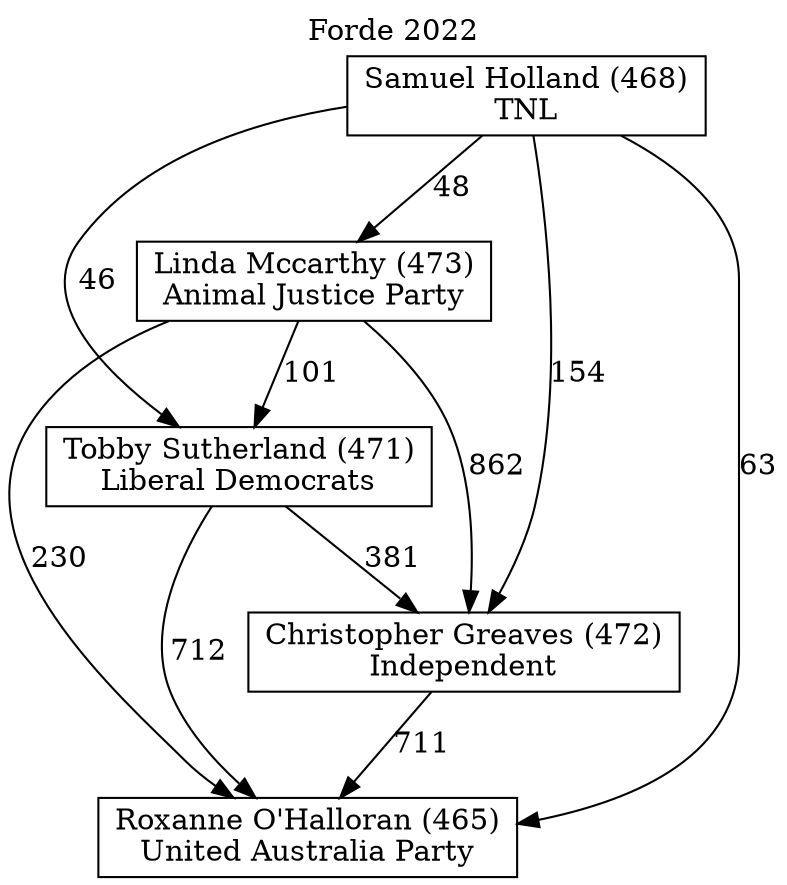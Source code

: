 // House preference flow
digraph "Roxanne O'Halloran (465)_Forde_2022" {
	graph [label="Forde 2022" labelloc=t mclimit=10]
	node [shape=box]
	"Roxanne O'Halloran (465)" [label="Roxanne O'Halloran (465)
United Australia Party"]
	"Christopher Greaves (472)" [label="Christopher Greaves (472)
Independent"]
	"Tobby Sutherland (471)" [label="Tobby Sutherland (471)
Liberal Democrats"]
	"Linda Mccarthy (473)" [label="Linda Mccarthy (473)
Animal Justice Party"]
	"Samuel Holland (468)" [label="Samuel Holland (468)
TNL"]
	"Christopher Greaves (472)" -> "Roxanne O'Halloran (465)" [label=711]
	"Tobby Sutherland (471)" -> "Christopher Greaves (472)" [label=381]
	"Linda Mccarthy (473)" -> "Tobby Sutherland (471)" [label=101]
	"Samuel Holland (468)" -> "Linda Mccarthy (473)" [label=48]
	"Tobby Sutherland (471)" -> "Roxanne O'Halloran (465)" [label=712]
	"Linda Mccarthy (473)" -> "Roxanne O'Halloran (465)" [label=230]
	"Samuel Holland (468)" -> "Roxanne O'Halloran (465)" [label=63]
	"Samuel Holland (468)" -> "Tobby Sutherland (471)" [label=46]
	"Linda Mccarthy (473)" -> "Christopher Greaves (472)" [label=862]
	"Samuel Holland (468)" -> "Christopher Greaves (472)" [label=154]
}
